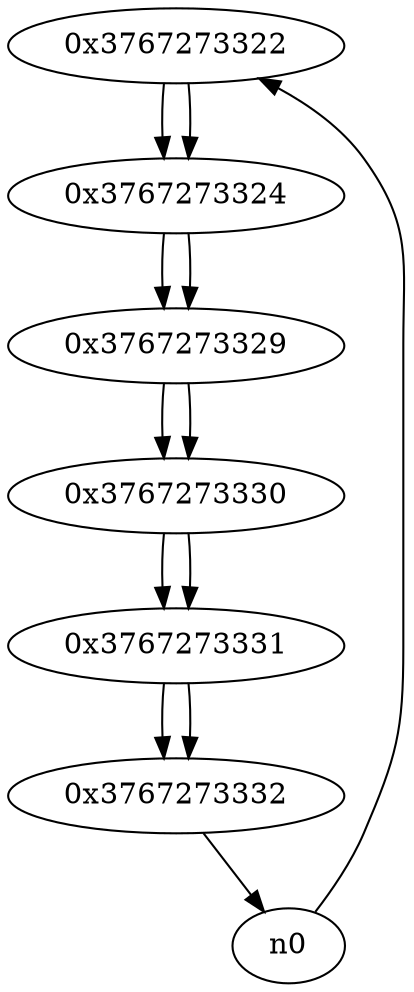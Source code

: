 digraph G{
/* nodes */
  n1 [label="0x3767273322"]
  n2 [label="0x3767273324"]
  n3 [label="0x3767273329"]
  n4 [label="0x3767273330"]
  n5 [label="0x3767273331"]
  n6 [label="0x3767273332"]
/* edges */
n1 -> n2;
n0 -> n1;
n2 -> n3;
n1 -> n2;
n3 -> n4;
n2 -> n3;
n4 -> n5;
n3 -> n4;
n5 -> n6;
n4 -> n5;
n6 -> n0;
n5 -> n6;
}
